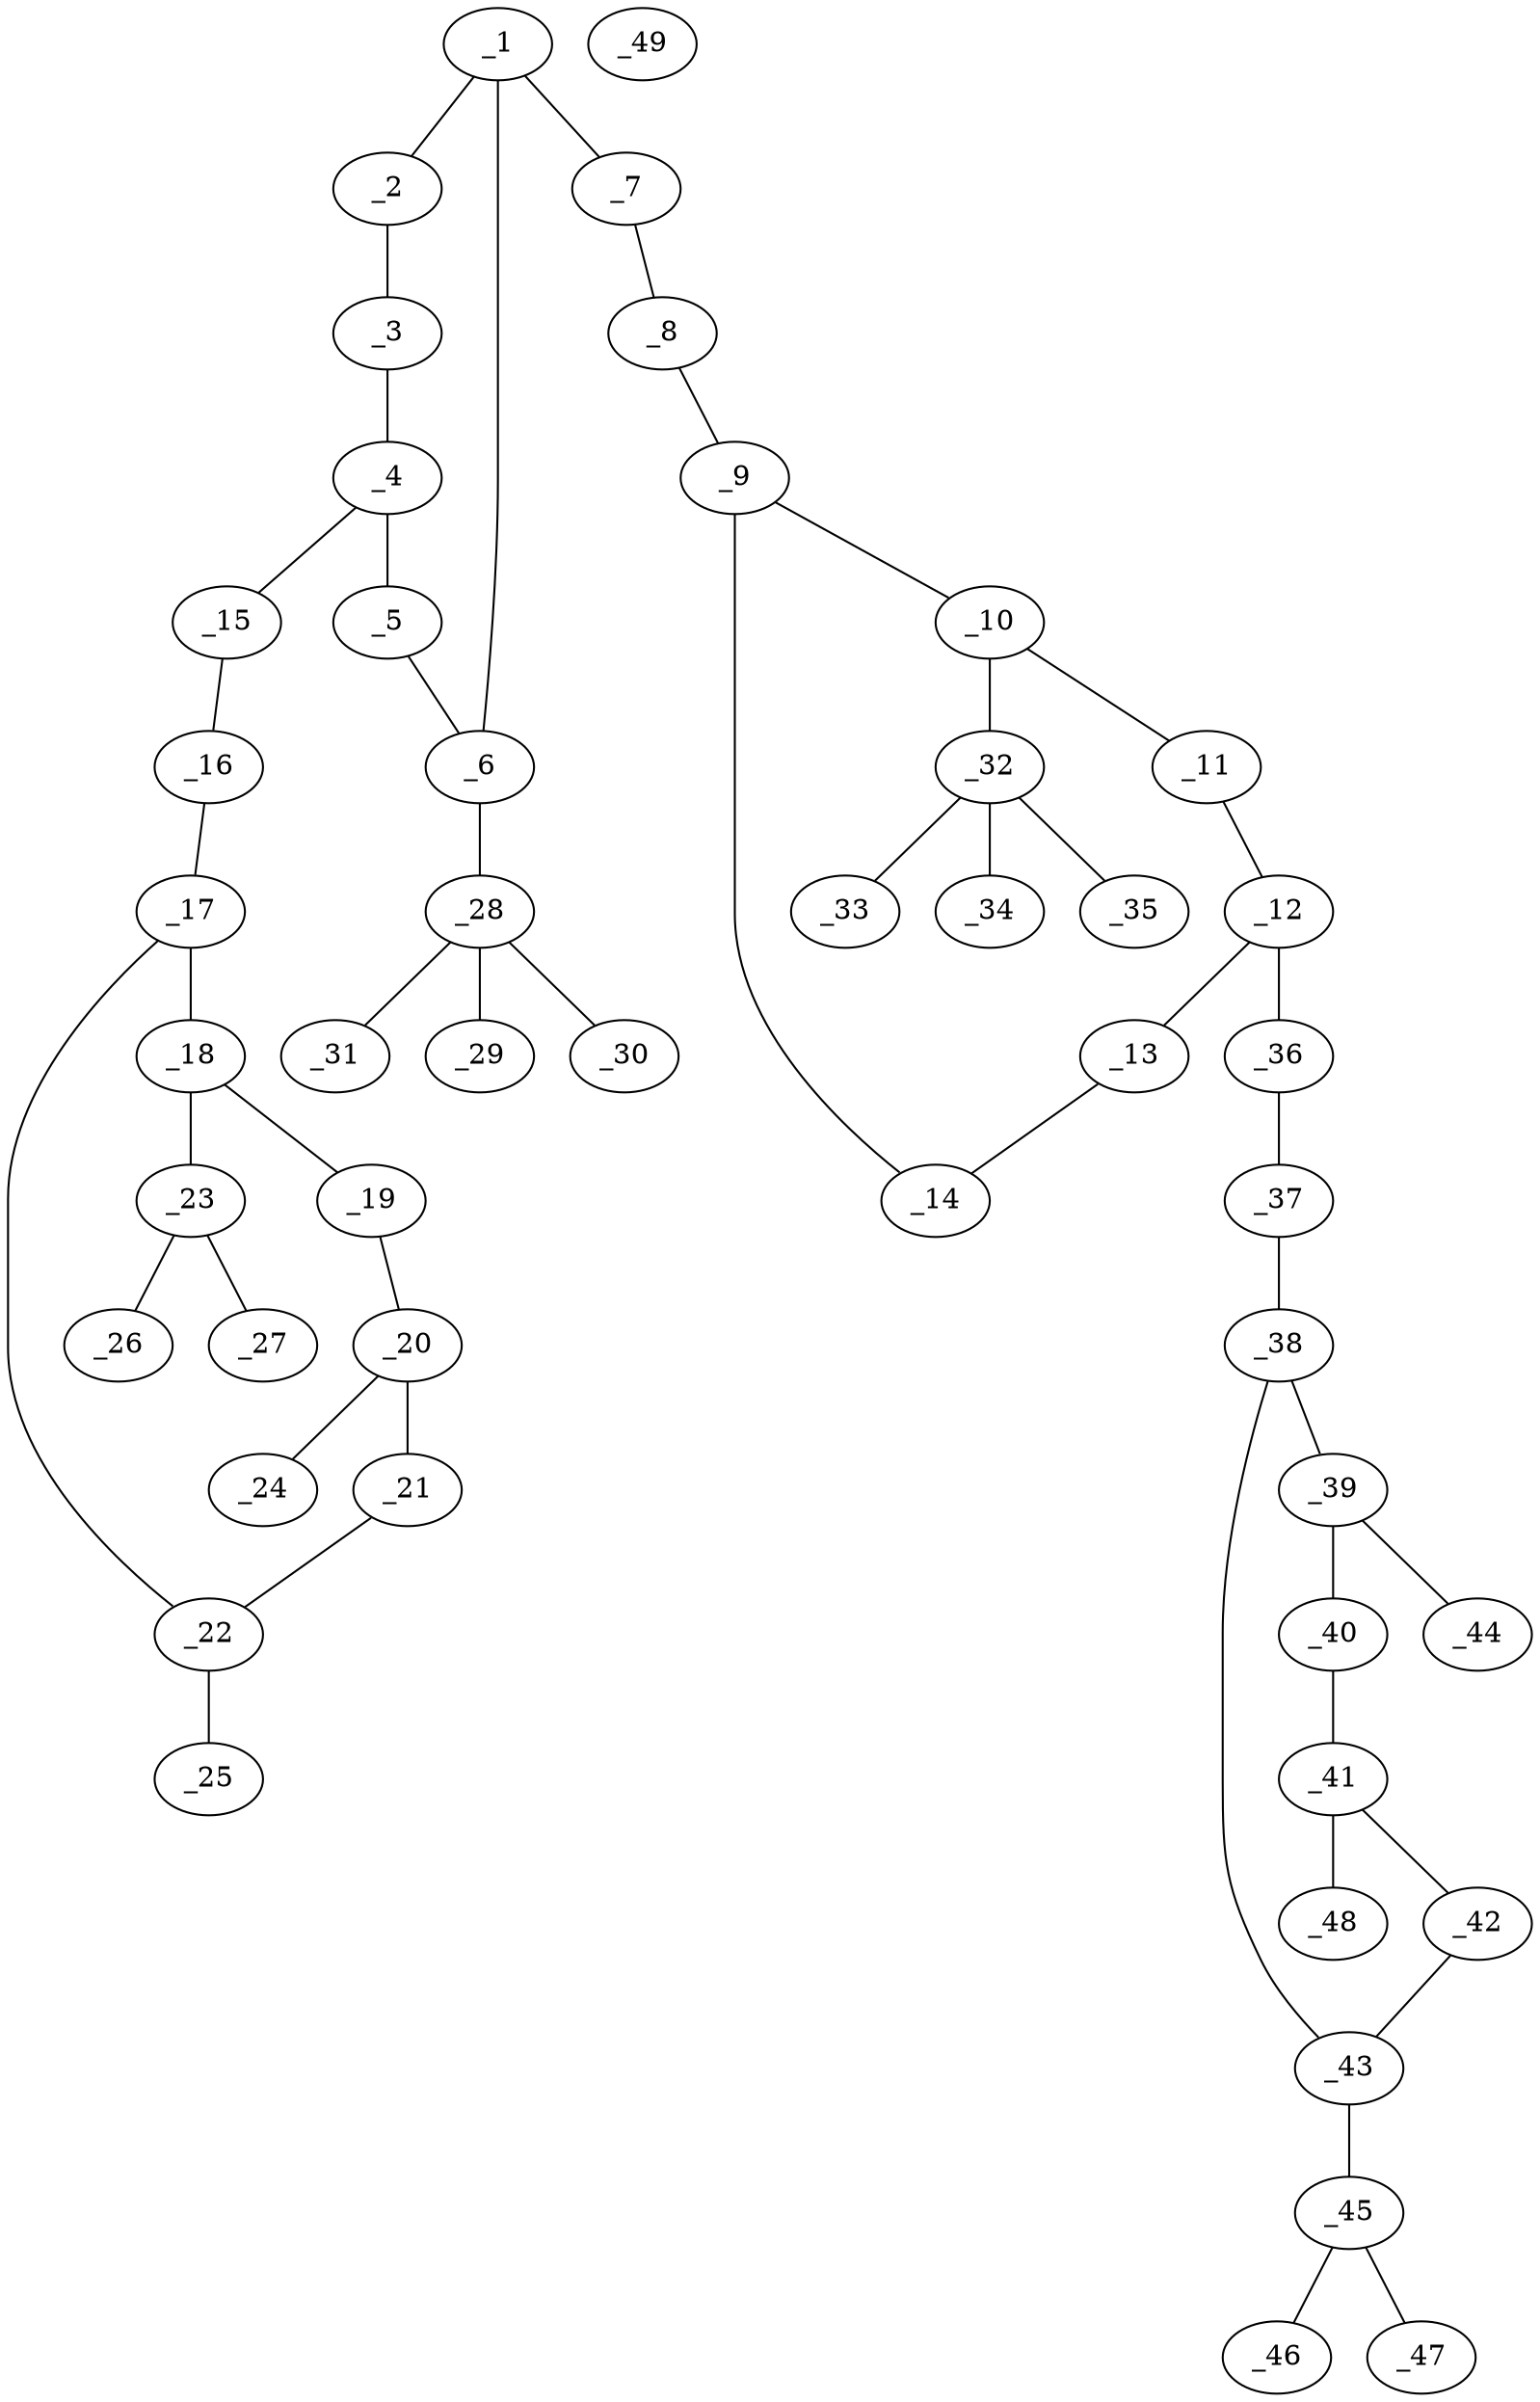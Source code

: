 graph molid634748 {
	_1	 [charge=0,
		chem=1,
		symbol="C  ",
		x="10.6602",
		y="-0.25"];
	_2	 [charge=0,
		chem=1,
		symbol="C  ",
		x="10.6602",
		y="-1.25"];
	_1 -- _2	 [valence=1];
	_6	 [charge=0,
		chem=1,
		symbol="C  ",
		x="11.5263",
		y="0.25"];
	_1 -- _6	 [valence=2];
	_7	 [charge=0,
		chem=1,
		symbol="C  ",
		x="9.7942",
		y="0.25"];
	_1 -- _7	 [valence=1];
	_3	 [charge=0,
		chem=1,
		symbol="C  ",
		x="11.5263",
		y="-1.75"];
	_2 -- _3	 [valence=2];
	_4	 [charge=0,
		chem=1,
		symbol="C  ",
		x="12.3923",
		y="-1.25"];
	_3 -- _4	 [valence=1];
	_5	 [charge=0,
		chem=1,
		symbol="C  ",
		x="12.3923",
		y="-0.25"];
	_4 -- _5	 [valence=2];
	_15	 [charge=0,
		chem=4,
		symbol="N  ",
		x="13.2583",
		y="-1.75"];
	_4 -- _15	 [valence=1];
	_5 -- _6	 [valence=1];
	_28	 [charge=0,
		chem=5,
		symbol="S  ",
		x="11.5263",
		y="1.25"];
	_6 -- _28	 [valence=1];
	_8	 [charge=0,
		chem=1,
		symbol="C  ",
		x="8.9282",
		y="-0.25"];
	_7 -- _8	 [valence=2];
	_9	 [charge=0,
		chem=1,
		symbol="C  ",
		x="8.0622",
		y="0.25"];
	_8 -- _9	 [valence=1];
	_10	 [charge=0,
		chem=1,
		symbol="C  ",
		x="7.1961",
		y="-0.25"];
	_9 -- _10	 [valence=1];
	_14	 [charge=0,
		chem=1,
		symbol="C  ",
		x="8.0622",
		y="1.25"];
	_9 -- _14	 [valence=2];
	_11	 [charge=0,
		chem=1,
		symbol="C  ",
		x="6.3301",
		y="0.25"];
	_10 -- _11	 [valence=2];
	_32	 [charge=0,
		chem=5,
		symbol="S  ",
		x="7.1961",
		y="-1.25"];
	_10 -- _32	 [valence=1];
	_12	 [charge=0,
		chem=1,
		symbol="C  ",
		x="6.3301",
		y="1.25"];
	_11 -- _12	 [valence=1];
	_13	 [charge=0,
		chem=1,
		symbol="C  ",
		x="7.1961",
		y="1.75"];
	_12 -- _13	 [valence=2];
	_36	 [charge=0,
		chem=4,
		symbol="N  ",
		x="5.4641",
		y="1.75"];
	_12 -- _36	 [valence=1];
	_13 -- _14	 [valence=1];
	_16	 [charge=0,
		chem=4,
		symbol="N  ",
		x="13.2583",
		y="-2.75"];
	_15 -- _16	 [valence=2];
	_17	 [charge=0,
		chem=1,
		symbol="C  ",
		x="14.1243",
		y="-3.25"];
	_16 -- _17	 [valence=1];
	_18	 [charge=0,
		chem=1,
		symbol="C  ",
		x="14.1243",
		y="-4.25"];
	_17 -- _18	 [valence=1];
	_22	 [charge=0,
		chem=1,
		symbol="C  ",
		x="14.9904",
		y="-2.75"];
	_17 -- _22	 [valence=2];
	_19	 [charge=0,
		chem=1,
		symbol="C  ",
		x="14.9903",
		y="-4.75"];
	_18 -- _19	 [valence=2];
	_23	 [charge=0,
		chem=1,
		symbol="C  ",
		x="13.2583",
		y="-4.75"];
	_18 -- _23	 [valence=1];
	_20	 [charge=0,
		chem=1,
		symbol="C  ",
		x="15.8564",
		y="-4.25"];
	_19 -- _20	 [valence=1];
	_21	 [charge=0,
		chem=1,
		symbol="C  ",
		x="15.8564",
		y="-3.25"];
	_20 -- _21	 [valence=2];
	_24	 [charge=0,
		chem=2,
		symbol="O  ",
		x="16.7224",
		y="-4.75"];
	_20 -- _24	 [valence=1];
	_21 -- _22	 [valence=1];
	_25	 [charge=0,
		chem=2,
		symbol="O  ",
		x="14.9904",
		y="-1.75"];
	_22 -- _25	 [valence=1];
	_26	 [charge=0,
		chem=2,
		symbol="O  ",
		x="13.2583",
		y="-5.75"];
	_23 -- _26	 [valence=2];
	_27	 [charge=0,
		chem=2,
		symbol="O  ",
		x="12.3923",
		y="-4.25"];
	_23 -- _27	 [valence=1];
	_29	 [charge=0,
		chem=2,
		symbol="O  ",
		x="11.5263",
		y="2.25"];
	_28 -- _29	 [valence=2];
	_30	 [charge=0,
		chem=2,
		symbol="O  ",
		x="10.5263",
		y="1.25"];
	_28 -- _30	 [valence=2];
	_31	 [charge=0,
		chem=2,
		symbol="O  ",
		x="12.5263",
		y="1.25"];
	_28 -- _31	 [valence=1];
	_33	 [charge=0,
		chem=2,
		symbol="O  ",
		x="7.1961",
		y="-2.25"];
	_32 -- _33	 [valence=2];
	_34	 [charge=0,
		chem=2,
		symbol="O  ",
		x="8.1961",
		y="-1.25"];
	_32 -- _34	 [valence=2];
	_35	 [charge=0,
		chem=2,
		symbol="O  ",
		x="6.1961",
		y="-1.25"];
	_32 -- _35	 [valence=1];
	_37	 [charge=0,
		chem=4,
		symbol="N  ",
		x="5.4641",
		y="2.75"];
	_36 -- _37	 [valence=2];
	_38	 [charge=0,
		chem=1,
		symbol="C  ",
		x="4.5981",
		y="3.25"];
	_37 -- _38	 [valence=1];
	_39	 [charge=0,
		chem=1,
		symbol="C  ",
		x="3.732",
		y="2.75"];
	_38 -- _39	 [valence=1];
	_43	 [charge=0,
		chem=1,
		symbol="C  ",
		x="4.5981",
		y="4.25"];
	_38 -- _43	 [valence=2];
	_40	 [charge=0,
		chem=1,
		symbol="C  ",
		x="2.866",
		y="3.25"];
	_39 -- _40	 [valence=2];
	_44	 [charge=0,
		chem=2,
		symbol="O  ",
		x="3.732",
		y="1.75"];
	_39 -- _44	 [valence=1];
	_41	 [charge=0,
		chem=1,
		symbol="C  ",
		x="2.866",
		y="4.25"];
	_40 -- _41	 [valence=1];
	_42	 [charge=0,
		chem=1,
		symbol="C  ",
		x="3.7321",
		y="4.75"];
	_41 -- _42	 [valence=2];
	_48	 [charge=0,
		chem=2,
		symbol="O  ",
		x=2,
		y="4.75"];
	_41 -- _48	 [valence=1];
	_42 -- _43	 [valence=1];
	_45	 [charge=0,
		chem=1,
		symbol="C  ",
		x="5.4641",
		y="4.75"];
	_43 -- _45	 [valence=1];
	_46	 [charge=0,
		chem=2,
		symbol="O  ",
		x="5.4641",
		y="5.75"];
	_45 -- _46	 [valence=2];
	_47	 [charge=0,
		chem=2,
		symbol="O  ",
		x="6.3301",
		y="4.25"];
	_45 -- _47	 [valence=1];
	_49	 [charge=0,
		chem=29,
		symbol="Na ",
		x="18.7224",
		y=0];
}
